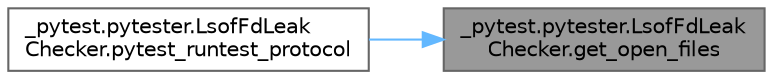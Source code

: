 digraph "_pytest.pytester.LsofFdLeakChecker.get_open_files"
{
 // LATEX_PDF_SIZE
  bgcolor="transparent";
  edge [fontname=Helvetica,fontsize=10,labelfontname=Helvetica,labelfontsize=10];
  node [fontname=Helvetica,fontsize=10,shape=box,height=0.2,width=0.4];
  rankdir="RL";
  Node1 [id="Node000001",label="_pytest.pytester.LsofFdLeak\lChecker.get_open_files",height=0.2,width=0.4,color="gray40", fillcolor="grey60", style="filled", fontcolor="black",tooltip=" "];
  Node1 -> Node2 [id="edge1_Node000001_Node000002",dir="back",color="steelblue1",style="solid",tooltip=" "];
  Node2 [id="Node000002",label="_pytest.pytester.LsofFdLeak\lChecker.pytest_runtest_protocol",height=0.2,width=0.4,color="grey40", fillcolor="white", style="filled",URL="$class__pytest_1_1pytester_1_1_lsof_fd_leak_checker.html#a472432986892e77ce1faa1c8fb116811",tooltip=" "];
}
